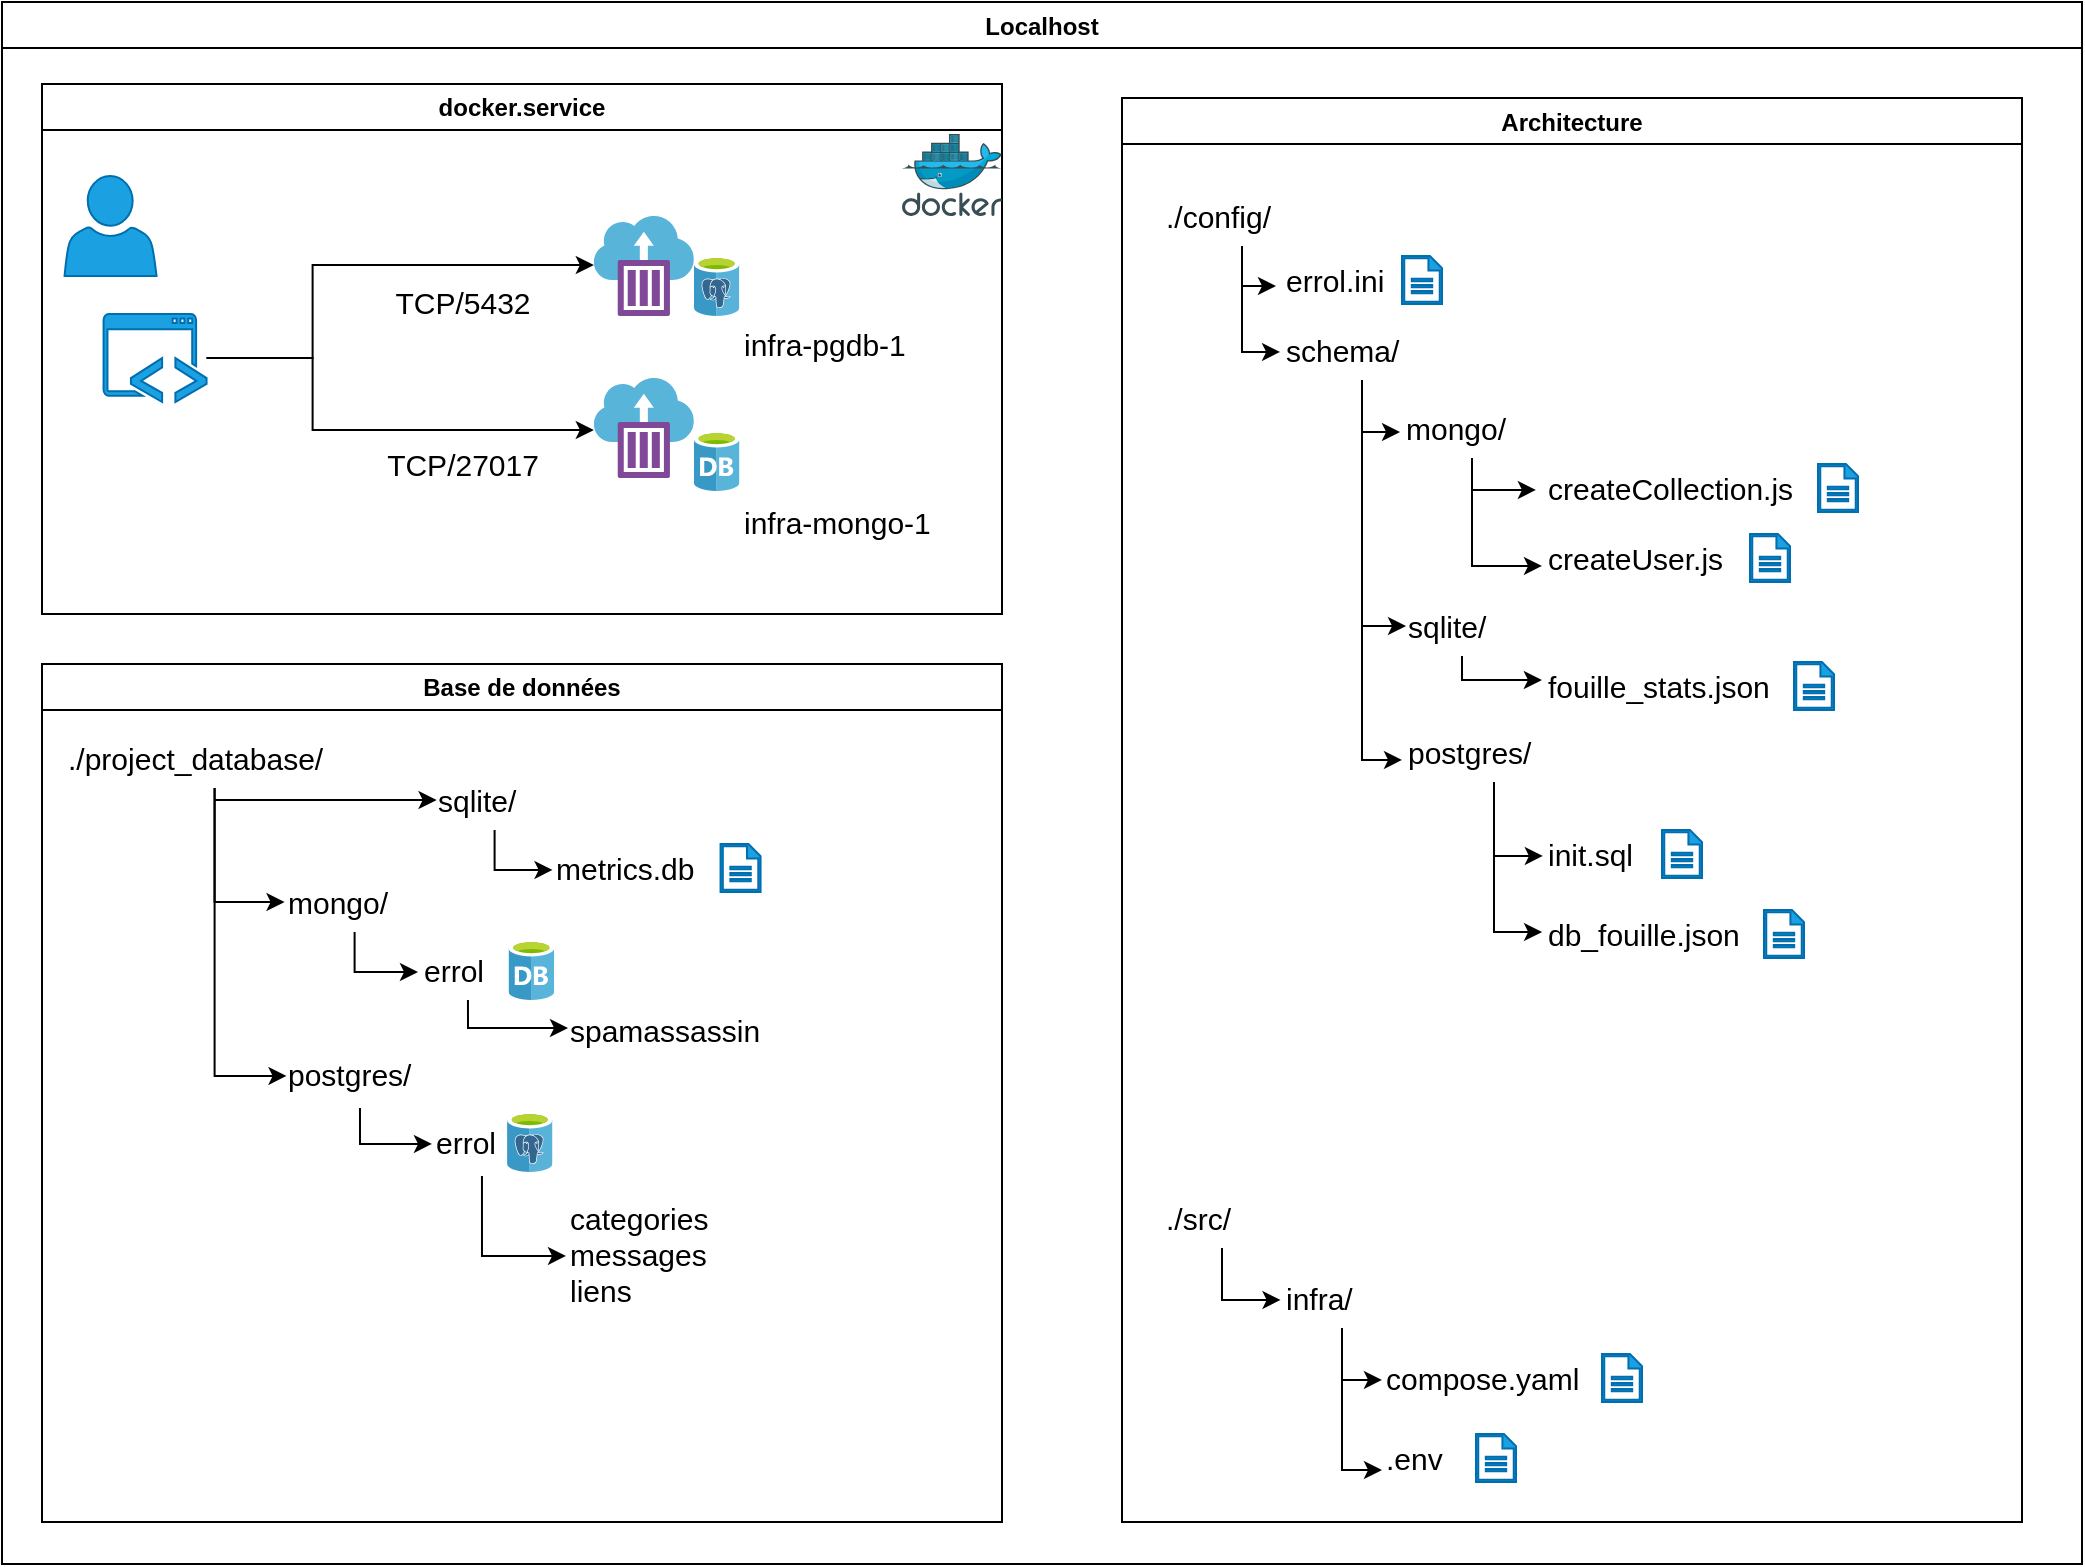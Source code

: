 <mxfile version="22.1.22" type="embed">
  <diagram id="EhChE-45HuIZkj6PtDuR" name="Page-1">
    <mxGraphModel dx="1352" dy="773" grid="1" gridSize="10" guides="1" tooltips="1" connect="1" arrows="1" fold="1" page="1" pageScale="1" pageWidth="1169" pageHeight="827" math="0" shadow="0">
      <root>
        <mxCell id="0" />
        <mxCell id="1" parent="0" />
        <mxCell id="lmeQF-V1sz2n1K19VX6t-9" value="Localhost" style="swimlane;" parent="1" vertex="1">
          <mxGeometry x="60" y="39" width="1040" height="781" as="geometry">
            <mxRectangle x="60" y="39" width="100" height="30" as="alternateBounds" />
          </mxGeometry>
        </mxCell>
        <mxCell id="lmeQF-V1sz2n1K19VX6t-10" value="Architecture" style="swimlane;" parent="lmeQF-V1sz2n1K19VX6t-9" vertex="1">
          <mxGeometry x="560" y="48" width="450" height="712" as="geometry" />
        </mxCell>
        <mxCell id="go-DFvzO8IEFyl5RMDaZ-6" value="./config/" style="text;html=1;align=left;verticalAlign=middle;resizable=0;points=[];autosize=1;strokeColor=none;fillColor=none;fontSize=15;" parent="lmeQF-V1sz2n1K19VX6t-10" vertex="1">
          <mxGeometry x="20" y="44" width="80" height="30" as="geometry" />
        </mxCell>
        <mxCell id="go-DFvzO8IEFyl5RMDaZ-7" value="schema/" style="text;html=1;align=left;verticalAlign=middle;resizable=0;points=[];autosize=1;strokeColor=none;fillColor=none;fontSize=15;" parent="lmeQF-V1sz2n1K19VX6t-10" vertex="1">
          <mxGeometry x="80" y="111" width="80" height="30" as="geometry" />
        </mxCell>
        <mxCell id="go-DFvzO8IEFyl5RMDaZ-8" style="edgeStyle=orthogonalEdgeStyle;rounded=0;orthogonalLoop=1;jettySize=auto;html=1;entryX=-0.012;entryY=0.533;entryDx=0;entryDy=0;entryPerimeter=0;" parent="lmeQF-V1sz2n1K19VX6t-10" source="go-DFvzO8IEFyl5RMDaZ-6" target="go-DFvzO8IEFyl5RMDaZ-7" edge="1">
          <mxGeometry relative="1" as="geometry" />
        </mxCell>
        <mxCell id="go-DFvzO8IEFyl5RMDaZ-17" value="mongo/" style="text;html=1;align=left;verticalAlign=middle;resizable=0;points=[];autosize=1;strokeColor=none;fillColor=none;fontSize=15;" parent="lmeQF-V1sz2n1K19VX6t-10" vertex="1">
          <mxGeometry x="140" y="150" width="70" height="30" as="geometry" />
        </mxCell>
        <mxCell id="go-DFvzO8IEFyl5RMDaZ-18" style="edgeStyle=orthogonalEdgeStyle;rounded=0;orthogonalLoop=1;jettySize=auto;html=1;entryX=-0.014;entryY=0.567;entryDx=0;entryDy=0;entryPerimeter=0;" parent="lmeQF-V1sz2n1K19VX6t-10" source="go-DFvzO8IEFyl5RMDaZ-7" target="go-DFvzO8IEFyl5RMDaZ-17" edge="1">
          <mxGeometry relative="1" as="geometry" />
        </mxCell>
        <mxCell id="go-DFvzO8IEFyl5RMDaZ-19" value="createCollection.js" style="text;html=1;align=left;verticalAlign=middle;resizable=0;points=[];autosize=1;strokeColor=none;fillColor=none;fontSize=15;" parent="lmeQF-V1sz2n1K19VX6t-10" vertex="1">
          <mxGeometry x="211" y="180" width="150" height="30" as="geometry" />
        </mxCell>
        <mxCell id="go-DFvzO8IEFyl5RMDaZ-20" value="createUser.js" style="text;html=1;align=left;verticalAlign=middle;resizable=0;points=[];autosize=1;strokeColor=none;fillColor=none;fontSize=15;" parent="lmeQF-V1sz2n1K19VX6t-10" vertex="1">
          <mxGeometry x="211" y="215" width="110" height="30" as="geometry" />
        </mxCell>
        <mxCell id="go-DFvzO8IEFyl5RMDaZ-22" style="edgeStyle=orthogonalEdgeStyle;rounded=0;orthogonalLoop=1;jettySize=auto;html=1;entryX=-0.027;entryY=0.533;entryDx=0;entryDy=0;entryPerimeter=0;" parent="lmeQF-V1sz2n1K19VX6t-10" source="go-DFvzO8IEFyl5RMDaZ-17" target="go-DFvzO8IEFyl5RMDaZ-19" edge="1">
          <mxGeometry relative="1" as="geometry">
            <Array as="points">
              <mxPoint x="175" y="196" />
            </Array>
          </mxGeometry>
        </mxCell>
        <mxCell id="go-DFvzO8IEFyl5RMDaZ-23" style="edgeStyle=orthogonalEdgeStyle;rounded=0;orthogonalLoop=1;jettySize=auto;html=1;entryX=-0.009;entryY=0.633;entryDx=0;entryDy=0;entryPerimeter=0;" parent="lmeQF-V1sz2n1K19VX6t-10" source="go-DFvzO8IEFyl5RMDaZ-17" target="go-DFvzO8IEFyl5RMDaZ-20" edge="1">
          <mxGeometry relative="1" as="geometry">
            <Array as="points">
              <mxPoint x="175" y="234" />
            </Array>
          </mxGeometry>
        </mxCell>
        <mxCell id="go-DFvzO8IEFyl5RMDaZ-25" value="" style="sketch=0;pointerEvents=1;shadow=0;dashed=0;html=1;strokeColor=#006EAF;fillColor=#1ba1e2;labelPosition=center;verticalLabelPosition=bottom;verticalAlign=top;outlineConnect=0;align=center;shape=mxgraph.office.concepts.document;fontSize=15;fontColor=#ffffff;" parent="lmeQF-V1sz2n1K19VX6t-10" vertex="1">
          <mxGeometry x="348" y="183" width="20" height="24" as="geometry" />
        </mxCell>
        <mxCell id="go-DFvzO8IEFyl5RMDaZ-26" value="" style="sketch=0;pointerEvents=1;shadow=0;dashed=0;html=1;strokeColor=#006EAF;fillColor=#1ba1e2;labelPosition=center;verticalLabelPosition=bottom;verticalAlign=top;outlineConnect=0;align=center;shape=mxgraph.office.concepts.document;fontSize=15;fontColor=#ffffff;" parent="lmeQF-V1sz2n1K19VX6t-10" vertex="1">
          <mxGeometry x="314" y="218" width="20" height="24" as="geometry" />
        </mxCell>
        <mxCell id="go-DFvzO8IEFyl5RMDaZ-28" value="sqlite/" style="text;html=1;align=left;verticalAlign=middle;resizable=0;points=[];autosize=1;strokeColor=none;fillColor=none;fontSize=15;" parent="lmeQF-V1sz2n1K19VX6t-10" vertex="1">
          <mxGeometry x="141" y="249" width="60" height="30" as="geometry" />
        </mxCell>
        <mxCell id="go-DFvzO8IEFyl5RMDaZ-31" value="postgres/" style="text;html=1;align=left;verticalAlign=middle;resizable=0;points=[];autosize=1;strokeColor=none;fillColor=none;fontSize=15;" parent="lmeQF-V1sz2n1K19VX6t-10" vertex="1">
          <mxGeometry x="141" y="312" width="90" height="30" as="geometry" />
        </mxCell>
        <mxCell id="go-DFvzO8IEFyl5RMDaZ-32" value="fouille_stats.json" style="text;html=1;align=left;verticalAlign=middle;resizable=0;points=[];autosize=1;strokeColor=none;fillColor=none;fontSize=15;" parent="lmeQF-V1sz2n1K19VX6t-10" vertex="1">
          <mxGeometry x="211" y="279" width="130" height="30" as="geometry" />
        </mxCell>
        <mxCell id="go-DFvzO8IEFyl5RMDaZ-33" style="edgeStyle=orthogonalEdgeStyle;rounded=0;orthogonalLoop=1;jettySize=auto;html=1;entryX=0.017;entryY=0.5;entryDx=0;entryDy=0;entryPerimeter=0;" parent="lmeQF-V1sz2n1K19VX6t-10" source="go-DFvzO8IEFyl5RMDaZ-7" target="go-DFvzO8IEFyl5RMDaZ-28" edge="1">
          <mxGeometry relative="1" as="geometry" />
        </mxCell>
        <mxCell id="go-DFvzO8IEFyl5RMDaZ-34" style="edgeStyle=orthogonalEdgeStyle;rounded=0;orthogonalLoop=1;jettySize=auto;html=1;entryX=-0.008;entryY=0.4;entryDx=0;entryDy=0;entryPerimeter=0;" parent="lmeQF-V1sz2n1K19VX6t-10" source="go-DFvzO8IEFyl5RMDaZ-28" target="go-DFvzO8IEFyl5RMDaZ-32" edge="1">
          <mxGeometry relative="1" as="geometry">
            <Array as="points">
              <mxPoint x="170" y="291" />
            </Array>
          </mxGeometry>
        </mxCell>
        <mxCell id="go-DFvzO8IEFyl5RMDaZ-35" style="edgeStyle=orthogonalEdgeStyle;rounded=0;orthogonalLoop=1;jettySize=auto;html=1;entryX=-0.011;entryY=0.633;entryDx=0;entryDy=0;entryPerimeter=0;" parent="lmeQF-V1sz2n1K19VX6t-10" source="go-DFvzO8IEFyl5RMDaZ-7" target="go-DFvzO8IEFyl5RMDaZ-31" edge="1">
          <mxGeometry relative="1" as="geometry" />
        </mxCell>
        <mxCell id="go-DFvzO8IEFyl5RMDaZ-36" value="" style="sketch=0;pointerEvents=1;shadow=0;dashed=0;html=1;strokeColor=#006EAF;fillColor=#1ba1e2;labelPosition=center;verticalLabelPosition=bottom;verticalAlign=top;outlineConnect=0;align=center;shape=mxgraph.office.concepts.document;fontSize=15;fontColor=#ffffff;" parent="lmeQF-V1sz2n1K19VX6t-10" vertex="1">
          <mxGeometry x="336" y="282" width="20" height="24" as="geometry" />
        </mxCell>
        <mxCell id="go-DFvzO8IEFyl5RMDaZ-44" value="./src/" style="text;html=1;align=left;verticalAlign=middle;resizable=0;points=[];autosize=1;strokeColor=none;fillColor=none;fontSize=15;" parent="lmeQF-V1sz2n1K19VX6t-10" vertex="1">
          <mxGeometry x="20" y="545" width="60" height="30" as="geometry" />
        </mxCell>
        <mxCell id="go-DFvzO8IEFyl5RMDaZ-45" value="infra/" style="text;html=1;align=left;verticalAlign=middle;resizable=0;points=[];autosize=1;strokeColor=none;fillColor=none;fontSize=15;" parent="lmeQF-V1sz2n1K19VX6t-10" vertex="1">
          <mxGeometry x="80" y="585" width="60" height="30" as="geometry" />
        </mxCell>
        <mxCell id="go-DFvzO8IEFyl5RMDaZ-46" style="edgeStyle=orthogonalEdgeStyle;rounded=0;orthogonalLoop=1;jettySize=auto;html=1;entryX=-0.012;entryY=0.533;entryDx=0;entryDy=0;entryPerimeter=0;" parent="lmeQF-V1sz2n1K19VX6t-10" source="go-DFvzO8IEFyl5RMDaZ-44" target="go-DFvzO8IEFyl5RMDaZ-45" edge="1">
          <mxGeometry relative="1" as="geometry" />
        </mxCell>
        <mxCell id="go-DFvzO8IEFyl5RMDaZ-47" value="compose.yaml" style="text;html=1;align=left;verticalAlign=middle;resizable=0;points=[];autosize=1;strokeColor=none;fillColor=none;fontSize=15;" parent="lmeQF-V1sz2n1K19VX6t-10" vertex="1">
          <mxGeometry x="130" y="625" width="120" height="30" as="geometry" />
        </mxCell>
        <mxCell id="go-DFvzO8IEFyl5RMDaZ-48" value=".env" style="text;html=1;align=left;verticalAlign=middle;resizable=0;points=[];autosize=1;strokeColor=none;fillColor=none;fontSize=15;" parent="lmeQF-V1sz2n1K19VX6t-10" vertex="1">
          <mxGeometry x="130" y="665" width="50" height="30" as="geometry" />
        </mxCell>
        <mxCell id="go-DFvzO8IEFyl5RMDaZ-49" style="edgeStyle=orthogonalEdgeStyle;rounded=0;orthogonalLoop=1;jettySize=auto;html=1;entryX=0;entryY=0.533;entryDx=0;entryDy=0;entryPerimeter=0;" parent="lmeQF-V1sz2n1K19VX6t-10" source="go-DFvzO8IEFyl5RMDaZ-45" target="go-DFvzO8IEFyl5RMDaZ-47" edge="1">
          <mxGeometry relative="1" as="geometry" />
        </mxCell>
        <mxCell id="go-DFvzO8IEFyl5RMDaZ-50" style="edgeStyle=orthogonalEdgeStyle;rounded=0;orthogonalLoop=1;jettySize=auto;html=1;entryX=0;entryY=0.7;entryDx=0;entryDy=0;entryPerimeter=0;" parent="lmeQF-V1sz2n1K19VX6t-10" source="go-DFvzO8IEFyl5RMDaZ-45" target="go-DFvzO8IEFyl5RMDaZ-48" edge="1">
          <mxGeometry relative="1" as="geometry" />
        </mxCell>
        <mxCell id="go-DFvzO8IEFyl5RMDaZ-51" value="" style="sketch=0;pointerEvents=1;shadow=0;dashed=0;html=1;strokeColor=#006EAF;fillColor=#1ba1e2;labelPosition=center;verticalLabelPosition=bottom;verticalAlign=top;outlineConnect=0;align=center;shape=mxgraph.office.concepts.document;fontSize=15;fontColor=#ffffff;" parent="lmeQF-V1sz2n1K19VX6t-10" vertex="1">
          <mxGeometry x="240" y="628" width="20" height="24" as="geometry" />
        </mxCell>
        <mxCell id="go-DFvzO8IEFyl5RMDaZ-52" value="" style="sketch=0;pointerEvents=1;shadow=0;dashed=0;html=1;strokeColor=#006EAF;fillColor=#1ba1e2;labelPosition=center;verticalLabelPosition=bottom;verticalAlign=top;outlineConnect=0;align=center;shape=mxgraph.office.concepts.document;fontSize=15;fontColor=#ffffff;" parent="lmeQF-V1sz2n1K19VX6t-10" vertex="1">
          <mxGeometry x="177" y="668" width="20" height="24" as="geometry" />
        </mxCell>
        <mxCell id="go-DFvzO8IEFyl5RMDaZ-53" value="errol.ini" style="text;html=1;align=left;verticalAlign=middle;resizable=0;points=[];autosize=1;strokeColor=none;fillColor=none;fontSize=15;" parent="lmeQF-V1sz2n1K19VX6t-10" vertex="1">
          <mxGeometry x="80" y="76" width="70" height="30" as="geometry" />
        </mxCell>
        <mxCell id="go-DFvzO8IEFyl5RMDaZ-54" style="edgeStyle=orthogonalEdgeStyle;rounded=0;orthogonalLoop=1;jettySize=auto;html=1;entryX=-0.043;entryY=0.567;entryDx=0;entryDy=0;entryPerimeter=0;" parent="lmeQF-V1sz2n1K19VX6t-10" source="go-DFvzO8IEFyl5RMDaZ-6" target="go-DFvzO8IEFyl5RMDaZ-53" edge="1">
          <mxGeometry relative="1" as="geometry" />
        </mxCell>
        <mxCell id="go-DFvzO8IEFyl5RMDaZ-55" value="" style="sketch=0;pointerEvents=1;shadow=0;dashed=0;html=1;strokeColor=#006EAF;fillColor=#1ba1e2;labelPosition=center;verticalLabelPosition=bottom;verticalAlign=top;outlineConnect=0;align=center;shape=mxgraph.office.concepts.document;fontSize=15;fontColor=#ffffff;" parent="lmeQF-V1sz2n1K19VX6t-10" vertex="1">
          <mxGeometry x="140" y="79" width="20" height="24" as="geometry" />
        </mxCell>
        <mxCell id="2" value="init.sql" style="text;html=1;align=left;verticalAlign=middle;resizable=0;points=[];autosize=1;strokeColor=none;fillColor=none;fontSize=15;" vertex="1" parent="lmeQF-V1sz2n1K19VX6t-10">
          <mxGeometry x="211" y="363" width="70" height="30" as="geometry" />
        </mxCell>
        <mxCell id="3" style="edgeStyle=orthogonalEdgeStyle;rounded=0;orthogonalLoop=1;jettySize=auto;html=1;entryX=-0.008;entryY=0.533;entryDx=0;entryDy=0;entryPerimeter=0;" edge="1" parent="lmeQF-V1sz2n1K19VX6t-10" source="go-DFvzO8IEFyl5RMDaZ-31" target="2">
          <mxGeometry relative="1" as="geometry" />
        </mxCell>
        <mxCell id="4" value="" style="sketch=0;pointerEvents=1;shadow=0;dashed=0;html=1;strokeColor=#006EAF;fillColor=#1ba1e2;labelPosition=center;verticalLabelPosition=bottom;verticalAlign=top;outlineConnect=0;align=center;shape=mxgraph.office.concepts.document;fontSize=15;fontColor=#ffffff;" vertex="1" parent="lmeQF-V1sz2n1K19VX6t-10">
          <mxGeometry x="270" y="366" width="20" height="24" as="geometry" />
        </mxCell>
        <mxCell id="5" value="db_fouille.json" style="text;html=1;align=left;verticalAlign=middle;resizable=0;points=[];autosize=1;strokeColor=none;fillColor=none;fontSize=15;" vertex="1" parent="lmeQF-V1sz2n1K19VX6t-10">
          <mxGeometry x="211" y="403" width="120" height="30" as="geometry" />
        </mxCell>
        <mxCell id="6" value="" style="sketch=0;pointerEvents=1;shadow=0;dashed=0;html=1;strokeColor=#006EAF;fillColor=#1ba1e2;labelPosition=center;verticalLabelPosition=bottom;verticalAlign=top;outlineConnect=0;align=center;shape=mxgraph.office.concepts.document;fontSize=15;fontColor=#ffffff;" vertex="1" parent="lmeQF-V1sz2n1K19VX6t-10">
          <mxGeometry x="321" y="406" width="20" height="24" as="geometry" />
        </mxCell>
        <mxCell id="7" style="edgeStyle=orthogonalEdgeStyle;rounded=0;orthogonalLoop=1;jettySize=auto;html=1;entryX=-0.008;entryY=0.467;entryDx=0;entryDy=0;entryPerimeter=0;" edge="1" parent="lmeQF-V1sz2n1K19VX6t-10" source="go-DFvzO8IEFyl5RMDaZ-31" target="5">
          <mxGeometry relative="1" as="geometry" />
        </mxCell>
        <mxCell id="go-DFvzO8IEFyl5RMDaZ-5" value="d&lt;span style=&quot;background-color: initial;&quot;&gt;ocker.service&lt;/span&gt;" style="swimlane;whiteSpace=wrap;html=1;" parent="lmeQF-V1sz2n1K19VX6t-9" vertex="1">
          <mxGeometry x="20" y="41" width="480" height="265" as="geometry">
            <mxRectangle x="10" y="175" width="120" height="30" as="alternateBounds" />
          </mxGeometry>
        </mxCell>
        <mxCell id="lmeQF-V1sz2n1K19VX6t-123" style="edgeStyle=orthogonalEdgeStyle;rounded=0;orthogonalLoop=1;jettySize=auto;html=1;entryX=0;entryY=0.49;entryDx=0;entryDy=0;entryPerimeter=0;fontSize=15;" parent="go-DFvzO8IEFyl5RMDaZ-5" source="lmeQF-V1sz2n1K19VX6t-48" target="lmeQF-V1sz2n1K19VX6t-12" edge="1">
          <mxGeometry relative="1" as="geometry">
            <Array as="points">
              <mxPoint x="135.28" y="137" />
              <mxPoint x="135.28" y="91" />
            </Array>
          </mxGeometry>
        </mxCell>
        <mxCell id="lmeQF-V1sz2n1K19VX6t-124" style="edgeStyle=orthogonalEdgeStyle;rounded=0;orthogonalLoop=1;jettySize=auto;html=1;entryX=0;entryY=0.52;entryDx=0;entryDy=0;entryPerimeter=0;fontSize=15;" parent="go-DFvzO8IEFyl5RMDaZ-5" source="lmeQF-V1sz2n1K19VX6t-48" target="lmeQF-V1sz2n1K19VX6t-18" edge="1">
          <mxGeometry relative="1" as="geometry">
            <Array as="points">
              <mxPoint x="135.28" y="137" />
              <mxPoint x="135.28" y="173" />
            </Array>
          </mxGeometry>
        </mxCell>
        <mxCell id="lmeQF-V1sz2n1K19VX6t-48" value="" style="sketch=0;pointerEvents=1;shadow=0;dashed=0;html=1;strokeColor=#006EAF;fillColor=#1ba1e2;labelPosition=center;verticalLabelPosition=bottom;verticalAlign=top;outlineConnect=0;align=center;shape=mxgraph.office.concepts.application_hybrid;fontColor=#ffffff;" parent="go-DFvzO8IEFyl5RMDaZ-5" vertex="1">
          <mxGeometry x="30.78" y="115" width="51.5" height="44" as="geometry" />
        </mxCell>
        <mxCell id="lmeQF-V1sz2n1K19VX6t-133" value="TCP/27017" style="text;html=1;align=center;verticalAlign=middle;resizable=0;points=[];autosize=1;strokeColor=none;fillColor=none;fontSize=15;" parent="go-DFvzO8IEFyl5RMDaZ-5" vertex="1">
          <mxGeometry x="160.28" y="175" width="100" height="30" as="geometry" />
        </mxCell>
        <mxCell id="lmeQF-V1sz2n1K19VX6t-131" value="TCP/5432" style="text;html=1;align=center;verticalAlign=middle;resizable=0;points=[];autosize=1;strokeColor=none;fillColor=none;fontSize=15;" parent="go-DFvzO8IEFyl5RMDaZ-5" vertex="1">
          <mxGeometry x="165.28" y="94" width="90" height="30" as="geometry" />
        </mxCell>
        <mxCell id="lmeQF-V1sz2n1K19VX6t-12" value="" style="sketch=0;aspect=fixed;html=1;points=[];align=center;image;fontSize=12;image=img/lib/mscae/Container_Instances.svg;" parent="go-DFvzO8IEFyl5RMDaZ-5" vertex="1">
          <mxGeometry x="275.92" y="66" width="50" height="50" as="geometry" />
        </mxCell>
        <mxCell id="lmeQF-V1sz2n1K19VX6t-21" value="" style="sketch=0;aspect=fixed;html=1;points=[];align=center;image;fontSize=12;image=img/lib/mscae/Azure_Database_for_PostgreSQL_servers.svg;" parent="go-DFvzO8IEFyl5RMDaZ-5" vertex="1">
          <mxGeometry x="325.92" y="86" width="22.8" height="30" as="geometry" />
        </mxCell>
        <mxCell id="lmeQF-V1sz2n1K19VX6t-135" value="infra-pgdb-1" style="text;html=1;align=left;verticalAlign=middle;resizable=0;points=[];autosize=1;strokeColor=none;fillColor=none;fontSize=15;" parent="go-DFvzO8IEFyl5RMDaZ-5" vertex="1">
          <mxGeometry x="348.72" y="115" width="100" height="30" as="geometry" />
        </mxCell>
        <mxCell id="lmeQF-V1sz2n1K19VX6t-18" value="" style="sketch=0;aspect=fixed;html=1;points=[];align=center;image;fontSize=12;image=img/lib/mscae/Container_Instances.svg;" parent="go-DFvzO8IEFyl5RMDaZ-5" vertex="1">
          <mxGeometry x="275.92" y="147" width="50" height="50" as="geometry" />
        </mxCell>
        <mxCell id="lmeQF-V1sz2n1K19VX6t-20" value="" style="sketch=0;aspect=fixed;html=1;points=[];align=center;image;fontSize=12;image=img/lib/mscae/Database_General.svg;" parent="go-DFvzO8IEFyl5RMDaZ-5" vertex="1">
          <mxGeometry x="325.92" y="173.5" width="22.8" height="30" as="geometry" />
        </mxCell>
        <mxCell id="go-DFvzO8IEFyl5RMDaZ-4" value="infra-mongo-1" style="text;html=1;align=left;verticalAlign=middle;resizable=0;points=[];autosize=1;strokeColor=none;fillColor=none;fontSize=15;" parent="go-DFvzO8IEFyl5RMDaZ-5" vertex="1">
          <mxGeometry x="348.72" y="203.5" width="120" height="30" as="geometry" />
        </mxCell>
        <mxCell id="lmeQF-V1sz2n1K19VX6t-25" value="" style="sketch=0;pointerEvents=1;shadow=0;dashed=0;html=1;strokeColor=#006EAF;fillColor=#1ba1e2;labelPosition=center;verticalLabelPosition=bottom;verticalAlign=top;outlineConnect=0;align=center;shape=mxgraph.office.users.user;fontColor=#ffffff;" parent="go-DFvzO8IEFyl5RMDaZ-5" vertex="1">
          <mxGeometry x="11.28" y="46" width="46" height="50" as="geometry" />
        </mxCell>
        <mxCell id="go-DFvzO8IEFyl5RMDaZ-24" value="" style="image;sketch=0;aspect=fixed;html=1;points=[];align=center;fontSize=12;image=img/lib/mscae/Docker.svg;" parent="go-DFvzO8IEFyl5RMDaZ-5" vertex="1">
          <mxGeometry x="430" y="25" width="50" height="41" as="geometry" />
        </mxCell>
        <mxCell id="go-DFvzO8IEFyl5RMDaZ-27" value="Base de données" style="swimlane;whiteSpace=wrap;html=1;" parent="lmeQF-V1sz2n1K19VX6t-9" vertex="1">
          <mxGeometry x="20" y="331" width="480" height="429" as="geometry" />
        </mxCell>
        <mxCell id="lmeQF-V1sz2n1K19VX6t-65" style="edgeStyle=orthogonalEdgeStyle;rounded=0;orthogonalLoop=1;jettySize=auto;html=1;entryX=0.011;entryY=0.533;entryDx=0;entryDy=0;entryPerimeter=0;fontSize=15;" parent="go-DFvzO8IEFyl5RMDaZ-27" source="lmeQF-V1sz2n1K19VX6t-49" target="lmeQF-V1sz2n1K19VX6t-64" edge="1">
          <mxGeometry relative="1" as="geometry">
            <mxPoint x="121.28" y="83" as="targetPoint" />
          </mxGeometry>
        </mxCell>
        <mxCell id="lmeQF-V1sz2n1K19VX6t-118" style="edgeStyle=orthogonalEdgeStyle;rounded=0;orthogonalLoop=1;jettySize=auto;html=1;entryX=0;entryY=0.5;entryDx=0;entryDy=0;entryPerimeter=0;fontSize=15;" parent="go-DFvzO8IEFyl5RMDaZ-27" source="lmeQF-V1sz2n1K19VX6t-49" target="lmeQF-V1sz2n1K19VX6t-87" edge="1">
          <mxGeometry relative="1" as="geometry" />
        </mxCell>
        <mxCell id="lmeQF-V1sz2n1K19VX6t-49" value="./project_database/" style="text;html=1;align=left;verticalAlign=middle;resizable=0;points=[];autosize=1;strokeColor=none;fillColor=none;fontSize=15;" parent="go-DFvzO8IEFyl5RMDaZ-27" vertex="1">
          <mxGeometry x="11.28" y="32" width="150" height="30" as="geometry" />
        </mxCell>
        <mxCell id="lmeQF-V1sz2n1K19VX6t-64" value="postgres/" style="text;html=1;align=left;verticalAlign=middle;resizable=0;points=[];autosize=1;strokeColor=none;fillColor=none;fontSize=15;" parent="go-DFvzO8IEFyl5RMDaZ-27" vertex="1">
          <mxGeometry x="121.28" y="190" width="90" height="30" as="geometry" />
        </mxCell>
        <mxCell id="lmeQF-V1sz2n1K19VX6t-87" value="mongo/" style="text;html=1;align=left;verticalAlign=middle;resizable=0;points=[];autosize=1;strokeColor=none;fillColor=none;fontSize=15;" parent="go-DFvzO8IEFyl5RMDaZ-27" vertex="1">
          <mxGeometry x="121.28" y="104" width="70" height="30" as="geometry" />
        </mxCell>
        <mxCell id="go-DFvzO8IEFyl5RMDaZ-9" value="sqlite/" style="text;html=1;align=left;verticalAlign=middle;resizable=0;points=[];autosize=1;strokeColor=none;fillColor=none;fontSize=15;" parent="go-DFvzO8IEFyl5RMDaZ-27" vertex="1">
          <mxGeometry x="196.28" y="53" width="60" height="30" as="geometry" />
        </mxCell>
        <mxCell id="go-DFvzO8IEFyl5RMDaZ-10" style="edgeStyle=orthogonalEdgeStyle;rounded=0;orthogonalLoop=1;jettySize=auto;html=1;entryX=0.017;entryY=0.5;entryDx=0;entryDy=0;entryPerimeter=0;fontSize=15;exitX=0.5;exitY=1.2;exitDx=0;exitDy=0;exitPerimeter=0;" parent="go-DFvzO8IEFyl5RMDaZ-27" source="lmeQF-V1sz2n1K19VX6t-49" target="go-DFvzO8IEFyl5RMDaZ-9" edge="1">
          <mxGeometry relative="1" as="geometry">
            <mxPoint x="96.28" y="72" as="sourcePoint" />
            <mxPoint x="131.28" y="130" as="targetPoint" />
          </mxGeometry>
        </mxCell>
        <mxCell id="go-DFvzO8IEFyl5RMDaZ-12" value="metrics.db" style="text;html=1;align=left;verticalAlign=middle;resizable=0;points=[];autosize=1;strokeColor=none;fillColor=none;fontSize=15;" parent="go-DFvzO8IEFyl5RMDaZ-27" vertex="1">
          <mxGeometry x="255.28" y="87" width="90" height="30" as="geometry" />
        </mxCell>
        <mxCell id="go-DFvzO8IEFyl5RMDaZ-16" style="edgeStyle=orthogonalEdgeStyle;rounded=0;orthogonalLoop=1;jettySize=auto;html=1;entryX=0;entryY=0.533;entryDx=0;entryDy=0;entryPerimeter=0;" parent="go-DFvzO8IEFyl5RMDaZ-27" source="go-DFvzO8IEFyl5RMDaZ-9" target="go-DFvzO8IEFyl5RMDaZ-12" edge="1">
          <mxGeometry relative="1" as="geometry" />
        </mxCell>
        <mxCell id="lmeQF-V1sz2n1K19VX6t-83" value="" style="sketch=0;pointerEvents=1;shadow=0;dashed=0;html=1;strokeColor=#006EAF;fillColor=#1ba1e2;labelPosition=center;verticalLabelPosition=bottom;verticalAlign=top;outlineConnect=0;align=center;shape=mxgraph.office.concepts.document;fontSize=15;fontColor=#ffffff;" parent="go-DFvzO8IEFyl5RMDaZ-27" vertex="1">
          <mxGeometry x="339.28" y="90" width="20" height="24" as="geometry" />
        </mxCell>
        <mxCell id="go-DFvzO8IEFyl5RMDaZ-37" value="errol" style="text;html=1;align=left;verticalAlign=middle;resizable=0;points=[];autosize=1;strokeColor=none;fillColor=none;fontSize=15;" parent="go-DFvzO8IEFyl5RMDaZ-27" vertex="1">
          <mxGeometry x="189.28" y="138" width="50" height="30" as="geometry" />
        </mxCell>
        <mxCell id="go-DFvzO8IEFyl5RMDaZ-38" style="edgeStyle=orthogonalEdgeStyle;rounded=0;orthogonalLoop=1;jettySize=auto;html=1;entryX=-0.026;entryY=0.533;entryDx=0;entryDy=0;entryPerimeter=0;" parent="go-DFvzO8IEFyl5RMDaZ-27" source="lmeQF-V1sz2n1K19VX6t-87" target="go-DFvzO8IEFyl5RMDaZ-37" edge="1">
          <mxGeometry relative="1" as="geometry" />
        </mxCell>
        <mxCell id="go-DFvzO8IEFyl5RMDaZ-39" value="spamassassin" style="text;html=1;align=left;verticalAlign=middle;resizable=0;points=[];autosize=1;strokeColor=none;fillColor=none;fontSize=15;" parent="go-DFvzO8IEFyl5RMDaZ-27" vertex="1">
          <mxGeometry x="262.28" y="168" width="120" height="30" as="geometry" />
        </mxCell>
        <mxCell id="go-DFvzO8IEFyl5RMDaZ-40" style="edgeStyle=orthogonalEdgeStyle;rounded=0;orthogonalLoop=1;jettySize=auto;html=1;entryX=0.006;entryY=0.467;entryDx=0;entryDy=0;entryPerimeter=0;exitX=0.474;exitY=1;exitDx=0;exitDy=0;exitPerimeter=0;" parent="go-DFvzO8IEFyl5RMDaZ-27" source="go-DFvzO8IEFyl5RMDaZ-37" target="go-DFvzO8IEFyl5RMDaZ-39" edge="1">
          <mxGeometry relative="1" as="geometry">
            <Array as="points">
              <mxPoint x="213" y="182" />
            </Array>
          </mxGeometry>
        </mxCell>
        <mxCell id="go-DFvzO8IEFyl5RMDaZ-42" value="" style="sketch=0;aspect=fixed;html=1;points=[];align=center;image;fontSize=12;image=img/lib/mscae/Database_General.svg;" parent="go-DFvzO8IEFyl5RMDaZ-27" vertex="1">
          <mxGeometry x="233.28" y="138" width="22.8" height="30" as="geometry" />
        </mxCell>
        <mxCell id="8" value="errol" style="text;html=1;align=left;verticalAlign=middle;resizable=0;points=[];autosize=1;strokeColor=none;fillColor=none;fontSize=15;" vertex="1" parent="go-DFvzO8IEFyl5RMDaZ-27">
          <mxGeometry x="195.28" y="224" width="50" height="30" as="geometry" />
        </mxCell>
        <mxCell id="11" style="edgeStyle=orthogonalEdgeStyle;rounded=0;orthogonalLoop=1;jettySize=auto;html=1;entryX=-0.006;entryY=0.533;entryDx=0;entryDy=0;entryPerimeter=0;exitX=0.419;exitY=1.067;exitDx=0;exitDy=0;exitPerimeter=0;" edge="1" parent="go-DFvzO8IEFyl5RMDaZ-27" source="lmeQF-V1sz2n1K19VX6t-64" target="8">
          <mxGeometry relative="1" as="geometry" />
        </mxCell>
        <mxCell id="14" value="" style="sketch=0;aspect=fixed;html=1;points=[];align=center;image;fontSize=12;image=img/lib/mscae/Azure_Database_for_PostgreSQL_servers.svg;" vertex="1" parent="go-DFvzO8IEFyl5RMDaZ-27">
          <mxGeometry x="232.48" y="224" width="22.8" height="30" as="geometry" />
        </mxCell>
        <mxCell id="15" value="categories&lt;br&gt;messages&lt;br&gt;liens" style="text;html=1;align=left;verticalAlign=middle;resizable=0;points=[];autosize=1;strokeColor=none;fillColor=none;fontSize=15;" vertex="1" parent="go-DFvzO8IEFyl5RMDaZ-27">
          <mxGeometry x="262.28" y="260" width="90" height="70" as="geometry" />
        </mxCell>
        <mxCell id="16" style="edgeStyle=orthogonalEdgeStyle;rounded=0;orthogonalLoop=1;jettySize=auto;html=1;entryX=-0.003;entryY=0.514;entryDx=0;entryDy=0;entryPerimeter=0;exitX=0.494;exitY=1.067;exitDx=0;exitDy=0;exitPerimeter=0;" edge="1" parent="go-DFvzO8IEFyl5RMDaZ-27" source="8" target="15">
          <mxGeometry relative="1" as="geometry">
            <Array as="points">
              <mxPoint x="220" y="296" />
            </Array>
          </mxGeometry>
        </mxCell>
      </root>
    </mxGraphModel>
  </diagram>
</mxfile>

